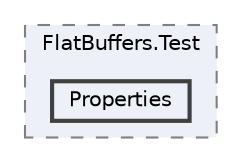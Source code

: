 digraph "flatbuffers/tests/FlatBuffers.Test/Properties"
{
 // LATEX_PDF_SIZE
  bgcolor="transparent";
  edge [fontname=Helvetica,fontsize=10,labelfontname=Helvetica,labelfontsize=10];
  node [fontname=Helvetica,fontsize=10,shape=box,height=0.2,width=0.4];
  compound=true
  subgraph clusterdir_f521cd6e68ec3da01bc3b5ae41c1e74c {
    graph [ bgcolor="#edf0f7", pencolor="grey50", label="FlatBuffers.Test", fontname=Helvetica,fontsize=10 style="filled,dashed", URL="dir_f521cd6e68ec3da01bc3b5ae41c1e74c.html",tooltip=""]
  dir_9558a0234f600fc606c5e1aa5f01edf9 [label="Properties", fillcolor="#edf0f7", color="grey25", style="filled,bold", URL="dir_9558a0234f600fc606c5e1aa5f01edf9.html",tooltip=""];
  }
}
